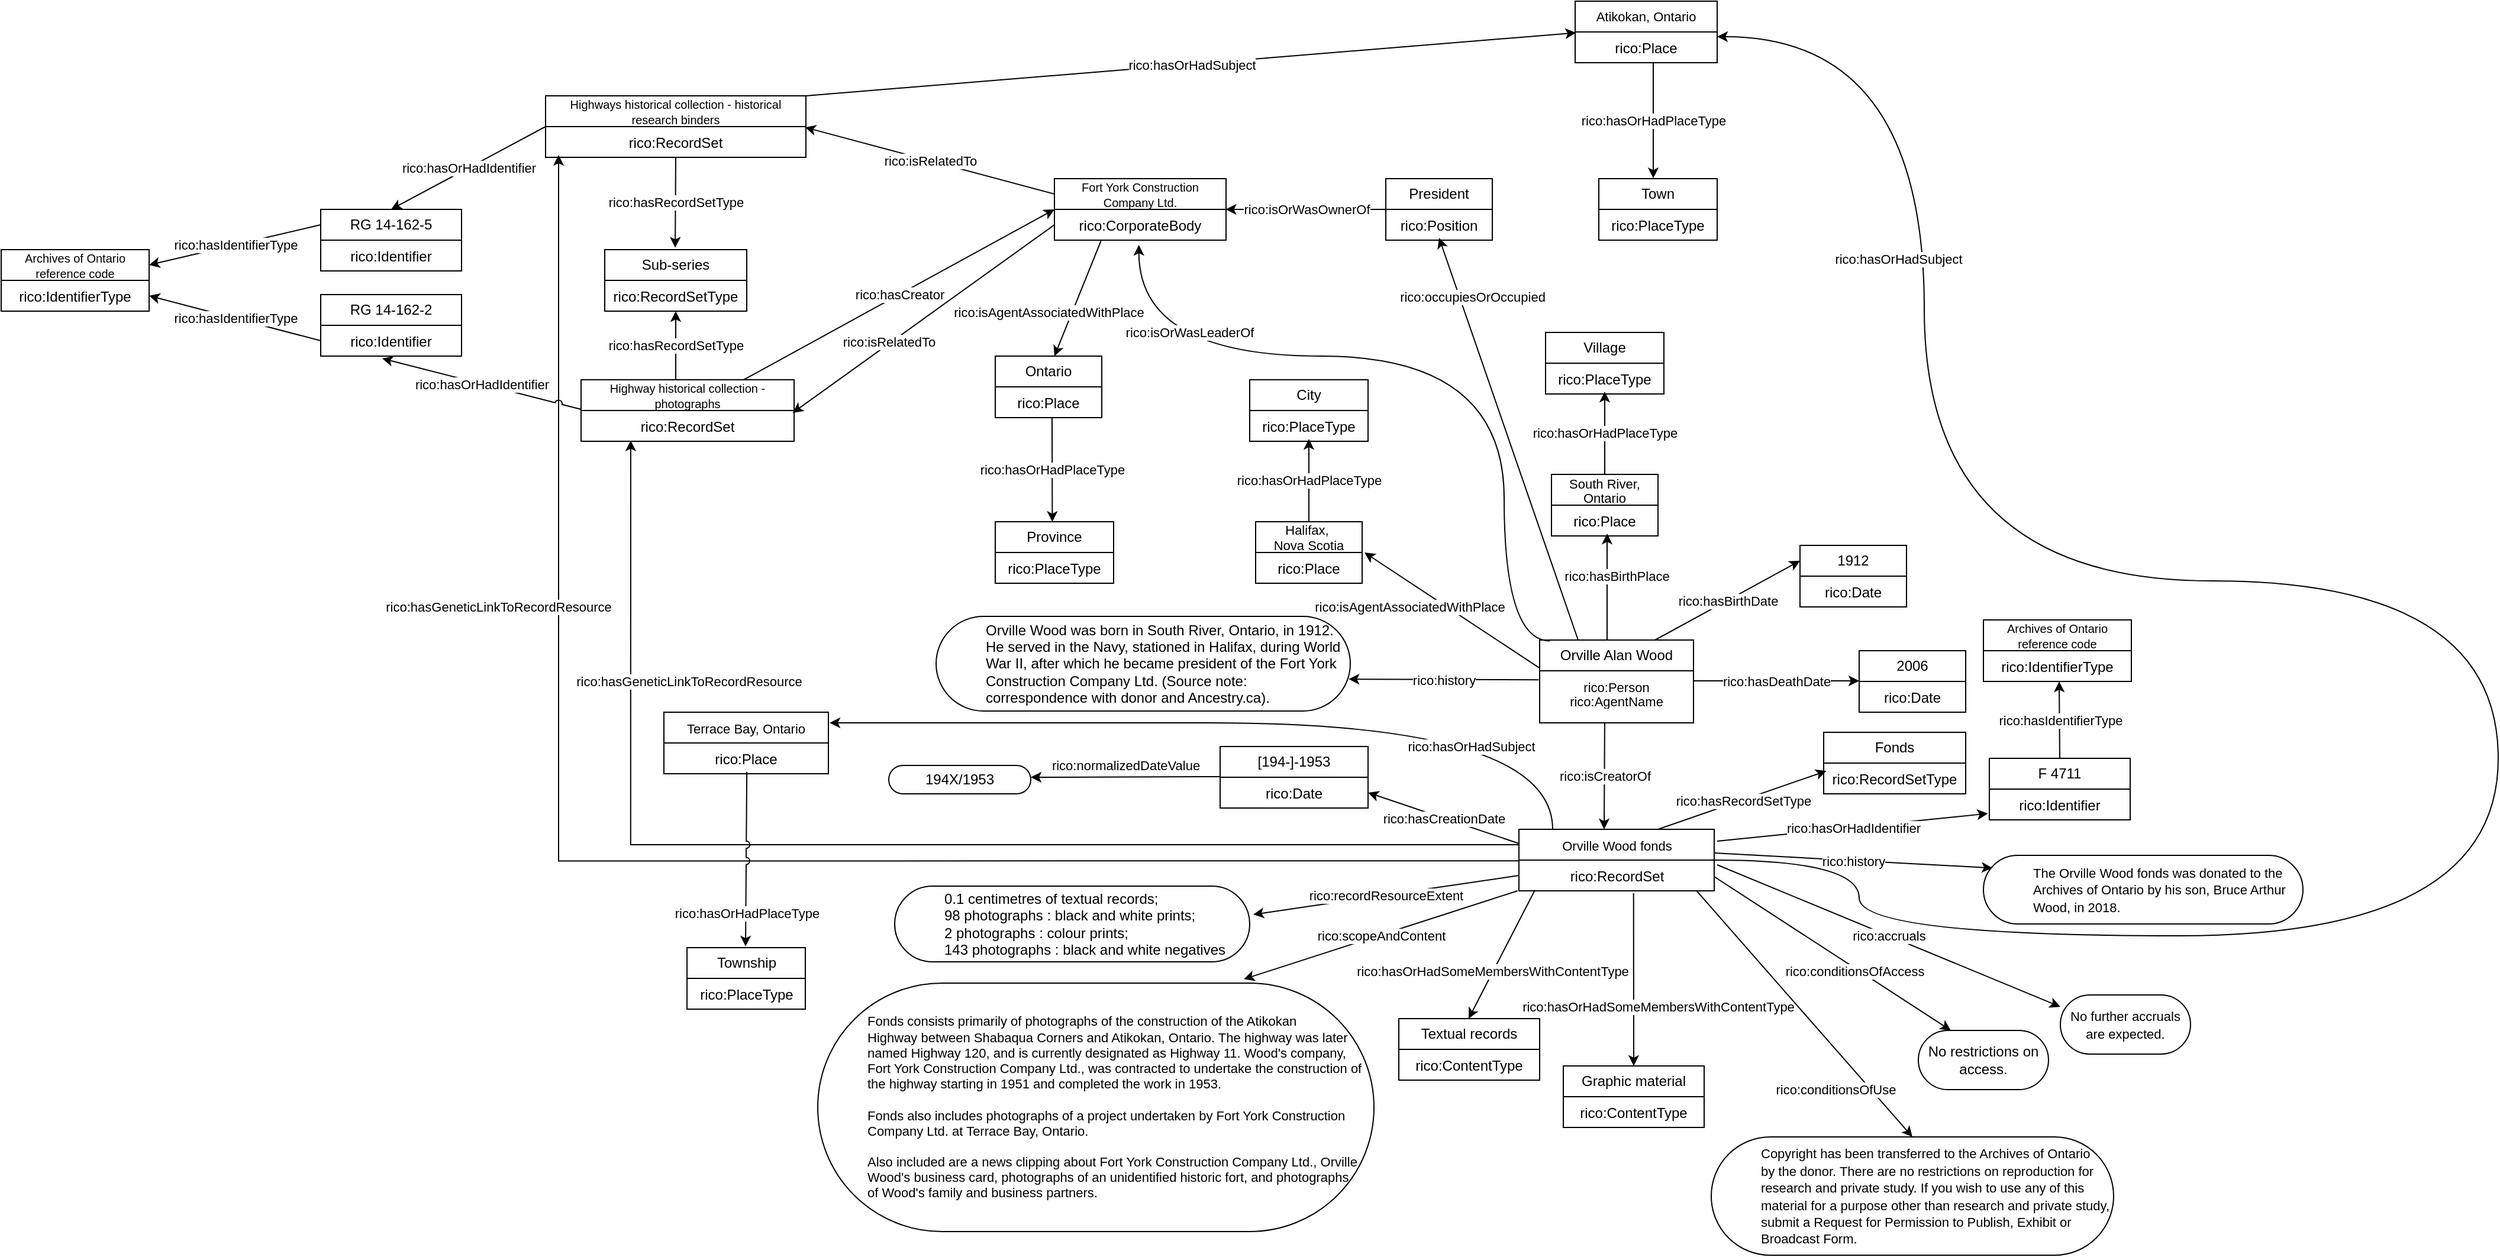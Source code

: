 <mxfile version="24.3.0" type="device">
  <diagram name="Page-1" id="ekLhOst7XUkdZU_Myle8">
    <mxGraphModel dx="3774" dy="2224" grid="1" gridSize="10" guides="1" tooltips="1" connect="1" arrows="1" fold="1" page="1" pageScale="1" pageWidth="850" pageHeight="1100" background="#FFFFFF" math="0" shadow="0">
      <root>
        <mxCell id="0" />
        <mxCell id="1" parent="0" />
        <mxCell id="3LwroSje2Ng83wTQE8dh-1" value="Orville Alan Wood" style="swimlane;fontStyle=0;childLayout=stackLayout;horizontal=1;startSize=26;fillColor=none;horizontalStack=0;resizeParent=1;resizeParentMax=0;resizeLast=0;collapsible=1;marginBottom=0;whiteSpace=wrap;html=1;" parent="1" vertex="1">
          <mxGeometry x="190" y="310" width="130" height="70" as="geometry" />
        </mxCell>
        <mxCell id="3LwroSje2Ng83wTQE8dh-2" value="&lt;font style=&quot;font-size: 11px;&quot;&gt;rico:Person&lt;/font&gt;&lt;div style=&quot;font-size: 11px; line-height: 100%;&quot;&gt;&lt;font style=&quot;font-size: 11px;&quot;&gt;rico:AgentName&lt;/font&gt;&lt;/div&gt;" style="text;strokeColor=none;fillColor=none;align=center;verticalAlign=top;spacingLeft=4;spacingRight=4;overflow=hidden;rotatable=0;points=[[0,0.5],[1,0.5]];portConstraint=eastwest;whiteSpace=wrap;html=1;" parent="3LwroSje2Ng83wTQE8dh-1" vertex="1">
          <mxGeometry y="26" width="130" height="44" as="geometry" />
        </mxCell>
        <mxCell id="8qowTDT7rcuFTGcXUesK-1" value="1912" style="swimlane;fontStyle=0;childLayout=stackLayout;horizontal=1;startSize=26;fillColor=none;horizontalStack=0;resizeParent=1;resizeParentMax=0;resizeLast=0;collapsible=1;marginBottom=0;whiteSpace=wrap;html=1;" parent="1" vertex="1">
          <mxGeometry x="410" y="230" width="90" height="52" as="geometry" />
        </mxCell>
        <mxCell id="8qowTDT7rcuFTGcXUesK-2" value="rico:Date" style="text;strokeColor=none;fillColor=none;align=center;verticalAlign=top;spacingLeft=4;spacingRight=4;overflow=hidden;rotatable=0;points=[[0,0.5],[1,0.5]];portConstraint=eastwest;whiteSpace=wrap;html=1;" parent="8qowTDT7rcuFTGcXUesK-1" vertex="1">
          <mxGeometry y="26" width="90" height="26" as="geometry" />
        </mxCell>
        <mxCell id="8qowTDT7rcuFTGcXUesK-3" value="" style="endArrow=classic;html=1;rounded=0;exitX=0.75;exitY=0;exitDx=0;exitDy=0;entryX=0;entryY=0.25;entryDx=0;entryDy=0;" parent="1" source="3LwroSje2Ng83wTQE8dh-1" target="8qowTDT7rcuFTGcXUesK-1" edge="1">
          <mxGeometry relative="1" as="geometry">
            <mxPoint x="270" y="280.0" as="sourcePoint" />
            <mxPoint x="400" y="280" as="targetPoint" />
          </mxGeometry>
        </mxCell>
        <mxCell id="8qowTDT7rcuFTGcXUesK-4" value="rico:hasBirthDate" style="edgeLabel;resizable=0;html=1;;align=center;verticalAlign=middle;" parent="8qowTDT7rcuFTGcXUesK-3" connectable="0" vertex="1">
          <mxGeometry relative="1" as="geometry" />
        </mxCell>
        <mxCell id="8qowTDT7rcuFTGcXUesK-8" value="2006" style="swimlane;fontStyle=0;childLayout=stackLayout;horizontal=1;startSize=26;fillColor=none;horizontalStack=0;resizeParent=1;resizeParentMax=0;resizeLast=0;collapsible=1;marginBottom=0;whiteSpace=wrap;html=1;" parent="1" vertex="1">
          <mxGeometry x="460" y="319" width="90" height="52" as="geometry" />
        </mxCell>
        <mxCell id="8qowTDT7rcuFTGcXUesK-9" value="rico:Date" style="text;strokeColor=none;fillColor=none;align=center;verticalAlign=top;spacingLeft=4;spacingRight=4;overflow=hidden;rotatable=0;points=[[0,0.5],[1,0.5]];portConstraint=eastwest;whiteSpace=wrap;html=1;" parent="8qowTDT7rcuFTGcXUesK-8" vertex="1">
          <mxGeometry y="26" width="90" height="26" as="geometry" />
        </mxCell>
        <mxCell id="8qowTDT7rcuFTGcXUesK-10" value="" style="endArrow=classic;html=1;rounded=0;" parent="1" edge="1">
          <mxGeometry relative="1" as="geometry">
            <mxPoint x="320" y="344.5" as="sourcePoint" />
            <mxPoint x="460" y="344.5" as="targetPoint" />
          </mxGeometry>
        </mxCell>
        <mxCell id="8qowTDT7rcuFTGcXUesK-11" value="rico:hasDeathDate" style="edgeLabel;resizable=0;html=1;;align=center;verticalAlign=middle;" parent="8qowTDT7rcuFTGcXUesK-10" connectable="0" vertex="1">
          <mxGeometry relative="1" as="geometry" />
        </mxCell>
        <mxCell id="8qowTDT7rcuFTGcXUesK-15" value="" style="endArrow=classic;html=1;rounded=0;" parent="1" edge="1">
          <mxGeometry relative="1" as="geometry">
            <mxPoint x="247" y="310" as="sourcePoint" />
            <mxPoint x="247" y="220" as="targetPoint" />
          </mxGeometry>
        </mxCell>
        <mxCell id="8qowTDT7rcuFTGcXUesK-16" value="rico:hasBirthPlace" style="edgeLabel;resizable=0;html=1;;align=center;verticalAlign=middle;" parent="8qowTDT7rcuFTGcXUesK-15" connectable="0" vertex="1">
          <mxGeometry relative="1" as="geometry">
            <mxPoint x="8" y="-9" as="offset" />
          </mxGeometry>
        </mxCell>
        <mxCell id="8qowTDT7rcuFTGcXUesK-17" value="&lt;p style=&quot;line-height: 100%;&quot;&gt;&lt;font style=&quot;font-size: 11px;&quot;&gt;South River, Ontario&lt;/font&gt;&lt;/p&gt;" style="swimlane;fontStyle=0;childLayout=stackLayout;horizontal=1;startSize=26;fillColor=none;horizontalStack=0;resizeParent=1;resizeParentMax=0;resizeLast=0;collapsible=1;marginBottom=0;whiteSpace=wrap;html=1;" parent="1" vertex="1">
          <mxGeometry x="200" y="170" width="90" height="52" as="geometry" />
        </mxCell>
        <mxCell id="8qowTDT7rcuFTGcXUesK-18" value="rico:Place" style="text;strokeColor=none;fillColor=none;align=center;verticalAlign=top;spacingLeft=4;spacingRight=4;overflow=hidden;rotatable=0;points=[[0,0.5],[1,0.5]];portConstraint=eastwest;whiteSpace=wrap;html=1;" parent="8qowTDT7rcuFTGcXUesK-17" vertex="1">
          <mxGeometry y="26" width="90" height="26" as="geometry" />
        </mxCell>
        <mxCell id="8qowTDT7rcuFTGcXUesK-19" value="" style="endArrow=classic;html=1;rounded=0;exitX=0.5;exitY=0;exitDx=0;exitDy=0;" parent="1" source="8qowTDT7rcuFTGcXUesK-17" edge="1">
          <mxGeometry relative="1" as="geometry">
            <mxPoint x="140" y="130" as="sourcePoint" />
            <mxPoint x="245" y="100" as="targetPoint" />
          </mxGeometry>
        </mxCell>
        <mxCell id="8qowTDT7rcuFTGcXUesK-20" value="rico:hasOrHadPlaceType" style="edgeLabel;resizable=0;html=1;;align=center;verticalAlign=middle;" parent="8qowTDT7rcuFTGcXUesK-19" connectable="0" vertex="1">
          <mxGeometry relative="1" as="geometry" />
        </mxCell>
        <mxCell id="8qowTDT7rcuFTGcXUesK-21" value="Village" style="swimlane;fontStyle=0;childLayout=stackLayout;horizontal=1;startSize=26;fillColor=none;horizontalStack=0;resizeParent=1;resizeParentMax=0;resizeLast=0;collapsible=1;marginBottom=0;whiteSpace=wrap;html=1;" parent="1" vertex="1">
          <mxGeometry x="195" y="50" width="100" height="52" as="geometry">
            <mxRectangle x="981" y="570" width="50" height="40" as="alternateBounds" />
          </mxGeometry>
        </mxCell>
        <mxCell id="8qowTDT7rcuFTGcXUesK-22" value="rico:PlaceType&lt;div&gt;&lt;br&gt;&lt;/div&gt;" style="text;strokeColor=none;fillColor=none;align=center;verticalAlign=top;spacingLeft=4;spacingRight=4;overflow=hidden;rotatable=0;points=[[0,0.5],[1,0.5]];portConstraint=eastwest;whiteSpace=wrap;html=1;" parent="8qowTDT7rcuFTGcXUesK-21" vertex="1">
          <mxGeometry y="26" width="100" height="26" as="geometry" />
        </mxCell>
        <mxCell id="8qowTDT7rcuFTGcXUesK-23" value="" style="endArrow=classic;html=1;rounded=0;exitX=0.469;exitY=1.045;exitDx=0;exitDy=0;exitPerimeter=0;" parent="1" edge="1">
          <mxGeometry relative="1" as="geometry">
            <mxPoint x="244.97" y="380" as="sourcePoint" />
            <mxPoint x="244.5" y="470" as="targetPoint" />
          </mxGeometry>
        </mxCell>
        <mxCell id="8qowTDT7rcuFTGcXUesK-24" value="rico:isCreatorOf" style="edgeLabel;resizable=0;html=1;;align=center;verticalAlign=middle;" parent="8qowTDT7rcuFTGcXUesK-23" connectable="0" vertex="1">
          <mxGeometry relative="1" as="geometry" />
        </mxCell>
        <mxCell id="8qowTDT7rcuFTGcXUesK-25" value="&lt;p style=&quot;line-height: 100%;&quot;&gt;&lt;font style=&quot;font-size: 11px;&quot;&gt;Orville Wood fonds&lt;/font&gt;&lt;/p&gt;" style="swimlane;fontStyle=0;childLayout=stackLayout;horizontal=1;startSize=26;fillColor=none;horizontalStack=0;resizeParent=1;resizeParentMax=0;resizeLast=0;collapsible=1;marginBottom=0;whiteSpace=wrap;html=1;" parent="1" vertex="1">
          <mxGeometry x="172.5" y="470" width="165" height="52" as="geometry" />
        </mxCell>
        <mxCell id="8qowTDT7rcuFTGcXUesK-26" value="rico:RecordSet" style="text;strokeColor=none;fillColor=none;align=center;verticalAlign=top;spacingLeft=4;spacingRight=4;overflow=hidden;rotatable=0;points=[[0,0.5],[1,0.5]];portConstraint=eastwest;whiteSpace=wrap;html=1;" parent="8qowTDT7rcuFTGcXUesK-25" vertex="1">
          <mxGeometry y="26" width="165" height="26" as="geometry" />
        </mxCell>
        <mxCell id="8qowTDT7rcuFTGcXUesK-27" value="" style="endArrow=classic;html=1;rounded=0;exitX=-0.006;exitY=0.174;exitDx=0;exitDy=0;exitPerimeter=0;entryX=0.996;entryY=0.663;entryDx=0;entryDy=0;entryPerimeter=0;" parent="1" source="3LwroSje2Ng83wTQE8dh-2" target="8qowTDT7rcuFTGcXUesK-29" edge="1">
          <mxGeometry relative="1" as="geometry">
            <mxPoint x="120" y="310" as="sourcePoint" />
            <mxPoint x="30" y="343" as="targetPoint" />
          </mxGeometry>
        </mxCell>
        <mxCell id="8qowTDT7rcuFTGcXUesK-28" value="rico:history" style="edgeLabel;resizable=0;html=1;;align=center;verticalAlign=middle;" parent="8qowTDT7rcuFTGcXUesK-27" connectable="0" vertex="1">
          <mxGeometry relative="1" as="geometry" />
        </mxCell>
        <mxCell id="8qowTDT7rcuFTGcXUesK-29" value="&lt;blockquote style=&quot;margin: 0px 0px 0px 40px; border: none; padding: 0px;&quot;&gt;Orville Wood was born in South River, Ontario, in 1912. He served in the Navy, stationed in Halifax, during World War II, after which he became president of the Fort York Construction Company Ltd. (Source note: correspondence with donor and Ancestry.ca).&lt;br&gt;&lt;/blockquote&gt;" style="html=1;whiteSpace=wrap;rounded=1;arcSize=50;align=left;" parent="1" vertex="1">
          <mxGeometry x="-320" y="290" width="350" height="80" as="geometry" />
        </mxCell>
        <mxCell id="8iNWTTVriAF58_KymOXL-6" value="&lt;font style=&quot;font-size: 11px;&quot;&gt;Halifax,&amp;nbsp;&lt;/font&gt;&lt;div style=&quot;font-size: 11px;&quot;&gt;&lt;font style=&quot;font-size: 11px;&quot;&gt;Nova Scotia&lt;/font&gt;&lt;/div&gt;" style="swimlane;fontStyle=0;childLayout=stackLayout;horizontal=1;startSize=26;fillColor=none;horizontalStack=0;resizeParent=1;resizeParentMax=0;resizeLast=0;collapsible=1;marginBottom=0;whiteSpace=wrap;html=1;" parent="1" vertex="1">
          <mxGeometry x="-50" y="210" width="90" height="52" as="geometry" />
        </mxCell>
        <mxCell id="8iNWTTVriAF58_KymOXL-7" value="rico:Place" style="text;strokeColor=none;fillColor=none;align=center;verticalAlign=top;spacingLeft=4;spacingRight=4;overflow=hidden;rotatable=0;points=[[0,0.5],[1,0.5]];portConstraint=eastwest;whiteSpace=wrap;html=1;" parent="8iNWTTVriAF58_KymOXL-6" vertex="1">
          <mxGeometry y="26" width="90" height="26" as="geometry" />
        </mxCell>
        <mxCell id="8iNWTTVriAF58_KymOXL-8" value="City" style="swimlane;fontStyle=0;childLayout=stackLayout;horizontal=1;startSize=26;fillColor=none;horizontalStack=0;resizeParent=1;resizeParentMax=0;resizeLast=0;collapsible=1;marginBottom=0;whiteSpace=wrap;html=1;" parent="1" vertex="1">
          <mxGeometry x="-55" y="90" width="100" height="52" as="geometry">
            <mxRectangle x="981" y="570" width="50" height="40" as="alternateBounds" />
          </mxGeometry>
        </mxCell>
        <mxCell id="8iNWTTVriAF58_KymOXL-9" value="rico:PlaceType&lt;div&gt;&lt;br&gt;&lt;/div&gt;" style="text;strokeColor=none;fillColor=none;align=center;verticalAlign=top;spacingLeft=4;spacingRight=4;overflow=hidden;rotatable=0;points=[[0,0.5],[1,0.5]];portConstraint=eastwest;whiteSpace=wrap;html=1;" parent="8iNWTTVriAF58_KymOXL-8" vertex="1">
          <mxGeometry y="26" width="100" height="26" as="geometry" />
        </mxCell>
        <mxCell id="8iNWTTVriAF58_KymOXL-10" value="" style="endArrow=classic;html=1;rounded=0;exitX=0.5;exitY=0;exitDx=0;exitDy=0;" parent="1" source="8iNWTTVriAF58_KymOXL-6" edge="1">
          <mxGeometry relative="1" as="geometry">
            <mxPoint x="24.5" y="172" as="sourcePoint" />
            <mxPoint x="-5" y="140" as="targetPoint" />
          </mxGeometry>
        </mxCell>
        <mxCell id="8iNWTTVriAF58_KymOXL-11" value="rico:hasOrHadPlaceType" style="edgeLabel;resizable=0;html=1;;align=center;verticalAlign=middle;" parent="8iNWTTVriAF58_KymOXL-10" connectable="0" vertex="1">
          <mxGeometry relative="1" as="geometry" />
        </mxCell>
        <mxCell id="8iNWTTVriAF58_KymOXL-12" value="" style="endArrow=classic;html=1;rounded=0;exitX=0.25;exitY=0;exitDx=0;exitDy=0;" parent="1" source="3LwroSje2Ng83wTQE8dh-1" edge="1">
          <mxGeometry relative="1" as="geometry">
            <mxPoint x="130" y="102" as="sourcePoint" />
            <mxPoint x="105" y="-30" as="targetPoint" />
          </mxGeometry>
        </mxCell>
        <mxCell id="8iNWTTVriAF58_KymOXL-13" value="rico:occupiesOrOccupied" style="edgeLabel;resizable=0;html=1;;align=center;verticalAlign=middle;" parent="8iNWTTVriAF58_KymOXL-12" connectable="0" vertex="1">
          <mxGeometry relative="1" as="geometry">
            <mxPoint x="-31" y="-120" as="offset" />
          </mxGeometry>
        </mxCell>
        <mxCell id="8iNWTTVriAF58_KymOXL-14" value="President" style="swimlane;fontStyle=0;childLayout=stackLayout;horizontal=1;startSize=26;fillColor=none;horizontalStack=0;resizeParent=1;resizeParentMax=0;resizeLast=0;collapsible=1;marginBottom=0;whiteSpace=wrap;html=1;" parent="1" vertex="1">
          <mxGeometry x="60" y="-80" width="90" height="52" as="geometry" />
        </mxCell>
        <mxCell id="8iNWTTVriAF58_KymOXL-15" value="rico:Position" style="text;strokeColor=none;fillColor=none;align=center;verticalAlign=top;spacingLeft=4;spacingRight=4;overflow=hidden;rotatable=0;points=[[0,0.5],[1,0.5]];portConstraint=eastwest;whiteSpace=wrap;html=1;" parent="8iNWTTVriAF58_KymOXL-14" vertex="1">
          <mxGeometry y="26" width="90" height="26" as="geometry" />
        </mxCell>
        <mxCell id="8iNWTTVriAF58_KymOXL-16" value="&lt;p style=&quot;line-height: 100%;&quot;&gt;&lt;font style=&quot;font-size: 10px;&quot;&gt;Fort York Construction Company Ltd.&lt;/font&gt;&lt;/p&gt;" style="swimlane;fontStyle=0;childLayout=stackLayout;horizontal=1;startSize=26;fillColor=none;horizontalStack=0;resizeParent=1;resizeParentMax=0;resizeLast=0;collapsible=1;marginBottom=0;whiteSpace=wrap;html=1;" parent="1" vertex="1">
          <mxGeometry x="-220" y="-80" width="145" height="52" as="geometry" />
        </mxCell>
        <mxCell id="8iNWTTVriAF58_KymOXL-17" value="rico:CorporateBody" style="text;strokeColor=none;fillColor=none;align=center;verticalAlign=top;spacingLeft=4;spacingRight=4;overflow=hidden;rotatable=0;points=[[0,0.5],[1,0.5]];portConstraint=eastwest;whiteSpace=wrap;html=1;" parent="8iNWTTVriAF58_KymOXL-16" vertex="1">
          <mxGeometry y="26" width="145" height="26" as="geometry" />
        </mxCell>
        <mxCell id="8iNWTTVriAF58_KymOXL-18" value="" style="endArrow=classic;html=1;rounded=0;exitX=0;exitY=0.5;exitDx=0;exitDy=0;entryX=0.998;entryY=0;entryDx=0;entryDy=0;entryPerimeter=0;" parent="1" source="8iNWTTVriAF58_KymOXL-14" target="8iNWTTVriAF58_KymOXL-17" edge="1">
          <mxGeometry relative="1" as="geometry">
            <mxPoint x="50" y="-55" as="sourcePoint" />
            <mxPoint x="-70" y="-54" as="targetPoint" />
          </mxGeometry>
        </mxCell>
        <mxCell id="8iNWTTVriAF58_KymOXL-19" value="rico:isOrWasOwnerOf" style="edgeLabel;resizable=0;html=1;;align=center;verticalAlign=middle;" parent="8iNWTTVriAF58_KymOXL-18" connectable="0" vertex="1">
          <mxGeometry relative="1" as="geometry">
            <mxPoint as="offset" />
          </mxGeometry>
        </mxCell>
        <mxCell id="8iNWTTVriAF58_KymOXL-20" value="" style="endArrow=classic;html=1;rounded=0;exitX=0.067;exitY=0.01;exitDx=0;exitDy=0;exitPerimeter=0;edgeStyle=orthogonalEdgeStyle;curved=1;entryX=0.492;entryY=1.154;entryDx=0;entryDy=0;entryPerimeter=0;" parent="1" source="3LwroSje2Ng83wTQE8dh-1" target="8iNWTTVriAF58_KymOXL-17" edge="1">
          <mxGeometry relative="1" as="geometry">
            <mxPoint x="-100" y="40" as="sourcePoint" />
            <mxPoint x="-30" y="-30" as="targetPoint" />
            <Array as="points">
              <mxPoint x="160" y="311" />
              <mxPoint x="160" y="70" />
              <mxPoint x="-149" y="70" />
            </Array>
          </mxGeometry>
        </mxCell>
        <mxCell id="8iNWTTVriAF58_KymOXL-21" value="rico:isOrWasLeaderOf" style="edgeLabel;resizable=0;html=1;;align=center;verticalAlign=middle;" parent="8iNWTTVriAF58_KymOXL-20" connectable="0" vertex="1">
          <mxGeometry relative="1" as="geometry">
            <mxPoint x="-205" y="-20" as="offset" />
          </mxGeometry>
        </mxCell>
        <mxCell id="8iNWTTVriAF58_KymOXL-22" value="" style="endArrow=classic;html=1;rounded=0;entryX=0.019;entryY=0.256;entryDx=0;entryDy=0;entryPerimeter=0;" parent="1" target="8iNWTTVriAF58_KymOXL-25" edge="1">
          <mxGeometry relative="1" as="geometry">
            <mxPoint x="290" y="470" as="sourcePoint" />
            <mxPoint x="390" y="430" as="targetPoint" />
          </mxGeometry>
        </mxCell>
        <mxCell id="8iNWTTVriAF58_KymOXL-23" value="rico:hasRecordSetType" style="edgeLabel;resizable=0;html=1;;align=center;verticalAlign=middle;" parent="8iNWTTVriAF58_KymOXL-22" connectable="0" vertex="1">
          <mxGeometry relative="1" as="geometry" />
        </mxCell>
        <mxCell id="8iNWTTVriAF58_KymOXL-24" value="Fonds" style="swimlane;fontStyle=0;childLayout=stackLayout;horizontal=1;startSize=26;fillColor=none;horizontalStack=0;resizeParent=1;resizeParentMax=0;resizeLast=0;collapsible=1;marginBottom=0;whiteSpace=wrap;html=1;" parent="1" vertex="1">
          <mxGeometry x="430" y="388" width="120" height="52" as="geometry">
            <mxRectangle x="981" y="570" width="50" height="40" as="alternateBounds" />
          </mxGeometry>
        </mxCell>
        <mxCell id="8iNWTTVriAF58_KymOXL-25" value="rico:RecordSetType&lt;div&gt;&lt;br&gt;&lt;/div&gt;" style="text;strokeColor=none;fillColor=none;align=center;verticalAlign=top;spacingLeft=4;spacingRight=4;overflow=hidden;rotatable=0;points=[[0,0.5],[1,0.5]];portConstraint=eastwest;whiteSpace=wrap;html=1;" parent="8iNWTTVriAF58_KymOXL-24" vertex="1">
          <mxGeometry y="26" width="120" height="26" as="geometry" />
        </mxCell>
        <mxCell id="8iNWTTVriAF58_KymOXL-26" value="" style="endArrow=classic;html=1;rounded=0;entryX=1;entryY=0.5;entryDx=0;entryDy=0;" parent="1" target="8iNWTTVriAF58_KymOXL-29" edge="1">
          <mxGeometry relative="1" as="geometry">
            <mxPoint x="172.5" y="482" as="sourcePoint" />
            <mxPoint x="50" y="440" as="targetPoint" />
          </mxGeometry>
        </mxCell>
        <mxCell id="8iNWTTVriAF58_KymOXL-27" value="rico:hasCreationDate" style="edgeLabel;resizable=0;html=1;;align=center;verticalAlign=middle;" parent="8iNWTTVriAF58_KymOXL-26" connectable="0" vertex="1">
          <mxGeometry relative="1" as="geometry" />
        </mxCell>
        <mxCell id="8iNWTTVriAF58_KymOXL-28" value="&lt;p style=&quot;line-height: 110%;&quot;&gt;&lt;font style=&quot;font-size: 12px;&quot;&gt;[194-]-1953&lt;/font&gt;&lt;/p&gt;" style="swimlane;fontStyle=0;childLayout=stackLayout;horizontal=1;startSize=26;fillColor=none;horizontalStack=0;resizeParent=1;resizeParentMax=0;resizeLast=0;collapsible=1;marginBottom=0;whiteSpace=wrap;html=1;" parent="1" vertex="1">
          <mxGeometry x="-80" y="400" width="125" height="52" as="geometry" />
        </mxCell>
        <mxCell id="8iNWTTVriAF58_KymOXL-138" value="" style="endArrow=classic;html=1;rounded=0;edgeStyle=orthogonalEdgeStyle;curved=1;" parent="8iNWTTVriAF58_KymOXL-28" edge="1">
          <mxGeometry relative="1" as="geometry">
            <mxPoint x="281" y="70" as="sourcePoint" />
            <mxPoint x="-330" y="-20" as="targetPoint" />
            <Array as="points">
              <mxPoint x="281" y="-20" />
              <mxPoint x="-300" y="-20" />
            </Array>
          </mxGeometry>
        </mxCell>
        <mxCell id="8iNWTTVriAF58_KymOXL-139" value="rico:hasOrHadSubject" style="edgeLabel;resizable=0;html=1;;align=center;verticalAlign=middle;" parent="8iNWTTVriAF58_KymOXL-138" connectable="0" vertex="1">
          <mxGeometry relative="1" as="geometry">
            <mxPoint x="191" y="20" as="offset" />
          </mxGeometry>
        </mxCell>
        <mxCell id="8iNWTTVriAF58_KymOXL-29" value="rico:Date" style="text;strokeColor=none;fillColor=none;align=center;verticalAlign=top;spacingLeft=4;spacingRight=4;overflow=hidden;rotatable=0;points=[[0,0.5],[1,0.5]];portConstraint=eastwest;whiteSpace=wrap;html=1;" parent="8iNWTTVriAF58_KymOXL-28" vertex="1">
          <mxGeometry y="26" width="125" height="26" as="geometry" />
        </mxCell>
        <mxCell id="8iNWTTVriAF58_KymOXL-30" value="" style="endArrow=classic;html=1;rounded=0;exitX=0.5;exitY=0;exitDx=0;exitDy=0;" parent="1" edge="1">
          <mxGeometry relative="1" as="geometry">
            <mxPoint x="-80" y="425.5" as="sourcePoint" />
            <mxPoint x="-240" y="426" as="targetPoint" />
          </mxGeometry>
        </mxCell>
        <mxCell id="8iNWTTVriAF58_KymOXL-31" value="rico:normalizedDateValue" style="edgeLabel;resizable=0;html=1;;align=center;verticalAlign=middle;" parent="8iNWTTVriAF58_KymOXL-30" connectable="0" vertex="1">
          <mxGeometry relative="1" as="geometry">
            <mxPoint y="-10" as="offset" />
          </mxGeometry>
        </mxCell>
        <mxCell id="8iNWTTVriAF58_KymOXL-32" value="194X/1953" style="html=1;whiteSpace=wrap;rounded=1;arcSize=50;" parent="1" vertex="1">
          <mxGeometry x="-360" y="416" width="120" height="24" as="geometry" />
        </mxCell>
        <mxCell id="8iNWTTVriAF58_KymOXL-33" value="" style="endArrow=classic;html=1;rounded=0;exitX=0;exitY=0.5;exitDx=0;exitDy=0;entryX=1.01;entryY=0.375;entryDx=0;entryDy=0;entryPerimeter=0;" parent="1" source="8qowTDT7rcuFTGcXUesK-26" target="8iNWTTVriAF58_KymOXL-35" edge="1">
          <mxGeometry relative="1" as="geometry">
            <mxPoint x="-190" y="540" as="sourcePoint" />
            <mxPoint x="-50" y="510" as="targetPoint" />
          </mxGeometry>
        </mxCell>
        <mxCell id="8iNWTTVriAF58_KymOXL-34" value="rico:recordResourceExtent" style="edgeLabel;resizable=0;html=1;;align=center;verticalAlign=middle;" parent="8iNWTTVriAF58_KymOXL-33" connectable="0" vertex="1">
          <mxGeometry relative="1" as="geometry" />
        </mxCell>
        <mxCell id="8iNWTTVriAF58_KymOXL-35" value="&lt;blockquote style=&quot;margin: 0 0 0 40px; border: none; padding: 0px;&quot;&gt;&lt;div style=&quot;&quot;&gt;0.1 centimetres of textual records;&amp;nbsp;&lt;/div&gt;&lt;div style=&quot;&quot;&gt;98 photographs : black and white prints;&amp;nbsp;&lt;/div&gt;&lt;div style=&quot;&quot;&gt;2 photographs : colour prints;&amp;nbsp;&lt;/div&gt;&lt;div style=&quot;&quot;&gt;143 photographs : black and white negatives&lt;/div&gt;&lt;/blockquote&gt;" style="html=1;whiteSpace=wrap;rounded=1;arcSize=50;align=left;" parent="1" vertex="1">
          <mxGeometry x="-355" y="518" width="300" height="64" as="geometry" />
        </mxCell>
        <mxCell id="8iNWTTVriAF58_KymOXL-39" value="" style="endArrow=classic;html=1;rounded=0;exitX=-0.007;exitY=1;exitDx=0;exitDy=0;exitPerimeter=0;entryX=0.766;entryY=-0.016;entryDx=0;entryDy=0;entryPerimeter=0;" parent="1" source="8qowTDT7rcuFTGcXUesK-26" target="8iNWTTVriAF58_KymOXL-41" edge="1">
          <mxGeometry relative="1" as="geometry">
            <mxPoint y="620" as="sourcePoint" />
            <mxPoint x="-50" y="590" as="targetPoint" />
          </mxGeometry>
        </mxCell>
        <mxCell id="8iNWTTVriAF58_KymOXL-40" value="rico:scopeAndContent" style="edgeLabel;resizable=0;html=1;;align=center;verticalAlign=middle;" parent="8iNWTTVriAF58_KymOXL-39" connectable="0" vertex="1">
          <mxGeometry relative="1" as="geometry" />
        </mxCell>
        <mxCell id="8iNWTTVriAF58_KymOXL-41" value="&lt;blockquote style=&quot;margin: 0 0 0 40px; border: none; padding: 0px;&quot;&gt;&lt;div style=&quot;font-size: 11px;&quot;&gt;&lt;font style=&quot;font-size: 11px;&quot;&gt;Fonds consists primarily of photographs of the construction of the Atikokan&amp;nbsp;&lt;/font&gt;&lt;/div&gt;&lt;div style=&quot;font-size: 11px;&quot;&gt;&lt;font style=&quot;font-size: 11px;&quot;&gt;Highway between Shabaqua Corners and Atikokan, Ontario. The highway was later named Highway 120, and is currently designated as Highway 11. Wood&#39;s company,&amp;nbsp;&lt;/font&gt;&lt;/div&gt;&lt;div style=&quot;font-size: 11px;&quot;&gt;&lt;font style=&quot;font-size: 11px;&quot;&gt;Fort York Construction Company Ltd., was contracted to undertake the construction of the highway starting in 1951 and completed the work in 1953.&lt;/font&gt;&lt;/div&gt;&lt;div style=&quot;font-size: 11px;&quot;&gt;&lt;font style=&quot;font-size: 11px;&quot;&gt;&lt;br&gt;&lt;/font&gt;&lt;/div&gt;&lt;div style=&quot;font-size: 11px;&quot;&gt;&lt;font style=&quot;font-size: 11px;&quot;&gt;Fonds also includes photographs of a project undertaken by Fort York Construction Company Ltd. at Terrace Bay, Ontario.&lt;/font&gt;&lt;/div&gt;&lt;div style=&quot;font-size: 11px;&quot;&gt;&lt;font style=&quot;font-size: 11px;&quot;&gt;&lt;br&gt;&lt;/font&gt;&lt;/div&gt;&lt;div style=&quot;font-size: 11px;&quot;&gt;&lt;font style=&quot;font-size: 11px;&quot;&gt;Also included are a news clipping about Fort York Construction Company Ltd., Orville Wood&#39;s business card, photographs of an unidentified historic fort, and photographs&amp;nbsp;&lt;/font&gt;&lt;/div&gt;&lt;div style=&quot;font-size: 11px;&quot;&gt;&lt;font style=&quot;font-size: 11px;&quot;&gt;of Wood&#39;s family and business partners.&lt;/font&gt;&lt;/div&gt;&lt;/blockquote&gt;" style="html=1;whiteSpace=wrap;rounded=1;arcSize=50;align=left;" parent="1" vertex="1">
          <mxGeometry x="-420" y="600" width="470" height="210" as="geometry" />
        </mxCell>
        <mxCell id="8iNWTTVriAF58_KymOXL-46" value="" style="endArrow=classic;html=1;rounded=0;exitX=0.082;exitY=0.974;exitDx=0;exitDy=0;exitPerimeter=0;" parent="1" source="8qowTDT7rcuFTGcXUesK-26" edge="1">
          <mxGeometry relative="1" as="geometry">
            <mxPoint x="120" y="630" as="sourcePoint" />
            <mxPoint x="130" y="630" as="targetPoint" />
          </mxGeometry>
        </mxCell>
        <mxCell id="8iNWTTVriAF58_KymOXL-47" value="rico:hasOrHadSomeMembersWithContentType" style="edgeLabel;resizable=0;html=1;;align=center;verticalAlign=middle;" parent="8iNWTTVriAF58_KymOXL-46" connectable="0" vertex="1">
          <mxGeometry relative="1" as="geometry">
            <mxPoint x="-8" y="14" as="offset" />
          </mxGeometry>
        </mxCell>
        <mxCell id="8iNWTTVriAF58_KymOXL-48" value="Textual records" style="swimlane;fontStyle=0;childLayout=stackLayout;horizontal=1;startSize=26;fillColor=none;horizontalStack=0;resizeParent=1;resizeParentMax=0;resizeLast=0;collapsible=1;marginBottom=0;whiteSpace=wrap;html=1;" parent="1" vertex="1">
          <mxGeometry x="71" y="630" width="119" height="52" as="geometry">
            <mxRectangle x="981" y="570" width="50" height="40" as="alternateBounds" />
          </mxGeometry>
        </mxCell>
        <mxCell id="8iNWTTVriAF58_KymOXL-49" value="rico:ContentType&lt;div&gt;&lt;br&gt;&lt;/div&gt;" style="text;strokeColor=none;fillColor=none;align=center;verticalAlign=top;spacingLeft=4;spacingRight=4;overflow=hidden;rotatable=0;points=[[0,0.5],[1,0.5]];portConstraint=eastwest;whiteSpace=wrap;html=1;" parent="8iNWTTVriAF58_KymOXL-48" vertex="1">
          <mxGeometry y="26" width="119" height="26" as="geometry" />
        </mxCell>
        <mxCell id="8iNWTTVriAF58_KymOXL-50" value="Graphic material" style="swimlane;fontStyle=0;childLayout=stackLayout;horizontal=1;startSize=26;fillColor=none;horizontalStack=0;resizeParent=1;resizeParentMax=0;resizeLast=0;collapsible=1;marginBottom=0;whiteSpace=wrap;html=1;" parent="1" vertex="1">
          <mxGeometry x="210" y="670" width="119" height="52" as="geometry">
            <mxRectangle x="981" y="570" width="50" height="40" as="alternateBounds" />
          </mxGeometry>
        </mxCell>
        <mxCell id="8iNWTTVriAF58_KymOXL-51" value="rico:ContentType&lt;div&gt;&lt;br&gt;&lt;/div&gt;" style="text;strokeColor=none;fillColor=none;align=center;verticalAlign=top;spacingLeft=4;spacingRight=4;overflow=hidden;rotatable=0;points=[[0,0.5],[1,0.5]];portConstraint=eastwest;whiteSpace=wrap;html=1;" parent="8iNWTTVriAF58_KymOXL-50" vertex="1">
          <mxGeometry y="26" width="119" height="26" as="geometry" />
        </mxCell>
        <mxCell id="8iNWTTVriAF58_KymOXL-52" value="" style="endArrow=classic;html=1;rounded=0;exitX=0.587;exitY=1.077;exitDx=0;exitDy=0;exitPerimeter=0;entryX=0.5;entryY=0;entryDx=0;entryDy=0;" parent="1" source="8qowTDT7rcuFTGcXUesK-26" target="8iNWTTVriAF58_KymOXL-50" edge="1">
          <mxGeometry relative="1" as="geometry">
            <mxPoint x="327.5" y="550" as="sourcePoint" />
            <mxPoint x="269" y="650" as="targetPoint" />
          </mxGeometry>
        </mxCell>
        <mxCell id="8iNWTTVriAF58_KymOXL-53" value="rico:hasOrHadSomeMembersWithContentType" style="edgeLabel;resizable=0;html=1;;align=center;verticalAlign=middle;" parent="8iNWTTVriAF58_KymOXL-52" connectable="0" vertex="1">
          <mxGeometry relative="1" as="geometry">
            <mxPoint x="20" y="23" as="offset" />
          </mxGeometry>
        </mxCell>
        <mxCell id="8iNWTTVriAF58_KymOXL-54" value="" style="endArrow=classic;html=1;rounded=0;exitX=0.271;exitY=1.026;exitDx=0;exitDy=0;exitPerimeter=0;" parent="1" source="8iNWTTVriAF58_KymOXL-17" edge="1">
          <mxGeometry relative="1" as="geometry">
            <mxPoint x="-440" y="70" as="sourcePoint" />
            <mxPoint x="-220" y="70" as="targetPoint" />
          </mxGeometry>
        </mxCell>
        <mxCell id="8iNWTTVriAF58_KymOXL-55" value="rico:isAgentAssociatedWithPlace" style="edgeLabel;resizable=0;html=1;;align=center;verticalAlign=middle;" parent="8iNWTTVriAF58_KymOXL-54" connectable="0" vertex="1">
          <mxGeometry relative="1" as="geometry">
            <mxPoint x="-25" y="11" as="offset" />
          </mxGeometry>
        </mxCell>
        <mxCell id="8iNWTTVriAF58_KymOXL-56" value="Ontario" style="swimlane;fontStyle=0;childLayout=stackLayout;horizontal=1;startSize=26;fillColor=none;horizontalStack=0;resizeParent=1;resizeParentMax=0;resizeLast=0;collapsible=1;marginBottom=0;whiteSpace=wrap;html=1;" parent="1" vertex="1">
          <mxGeometry x="-270" y="70" width="90" height="52" as="geometry" />
        </mxCell>
        <mxCell id="8iNWTTVriAF58_KymOXL-57" value="rico:Place" style="text;strokeColor=none;fillColor=none;align=center;verticalAlign=top;spacingLeft=4;spacingRight=4;overflow=hidden;rotatable=0;points=[[0,0.5],[1,0.5]];portConstraint=eastwest;whiteSpace=wrap;html=1;" parent="8iNWTTVriAF58_KymOXL-56" vertex="1">
          <mxGeometry y="26" width="90" height="26" as="geometry" />
        </mxCell>
        <mxCell id="8iNWTTVriAF58_KymOXL-58" value="" style="endArrow=classic;html=1;rounded=0;exitX=0.533;exitY=1;exitDx=0;exitDy=0;exitPerimeter=0;entryX=0.482;entryY=0.003;entryDx=0;entryDy=0;entryPerimeter=0;" parent="1" source="8iNWTTVriAF58_KymOXL-57" target="8iNWTTVriAF58_KymOXL-60" edge="1">
          <mxGeometry relative="1" as="geometry">
            <mxPoint x="-380" y="102" as="sourcePoint" />
            <mxPoint x="-430" y="97" as="targetPoint" />
          </mxGeometry>
        </mxCell>
        <mxCell id="8iNWTTVriAF58_KymOXL-59" value="rico:hasOrHadPlaceType" style="edgeLabel;resizable=0;html=1;;align=center;verticalAlign=middle;" parent="8iNWTTVriAF58_KymOXL-58" connectable="0" vertex="1">
          <mxGeometry relative="1" as="geometry" />
        </mxCell>
        <mxCell id="8iNWTTVriAF58_KymOXL-60" value="Province" style="swimlane;fontStyle=0;childLayout=stackLayout;horizontal=1;startSize=26;fillColor=none;horizontalStack=0;resizeParent=1;resizeParentMax=0;resizeLast=0;collapsible=1;marginBottom=0;whiteSpace=wrap;html=1;" parent="1" vertex="1">
          <mxGeometry x="-270" y="210" width="100" height="52" as="geometry">
            <mxRectangle x="981" y="570" width="50" height="40" as="alternateBounds" />
          </mxGeometry>
        </mxCell>
        <mxCell id="8iNWTTVriAF58_KymOXL-61" value="rico:PlaceType&lt;div&gt;&lt;br&gt;&lt;/div&gt;" style="text;strokeColor=none;fillColor=none;align=center;verticalAlign=top;spacingLeft=4;spacingRight=4;overflow=hidden;rotatable=0;points=[[0,0.5],[1,0.5]];portConstraint=eastwest;whiteSpace=wrap;html=1;" parent="8iNWTTVriAF58_KymOXL-60" vertex="1">
          <mxGeometry y="26" width="100" height="26" as="geometry" />
        </mxCell>
        <mxCell id="8iNWTTVriAF58_KymOXL-62" value="" style="endArrow=classic;html=1;rounded=0;exitX=0.753;exitY=1.077;exitDx=0;exitDy=0;exitPerimeter=0;entryX=0.25;entryY=0;entryDx=0;entryDy=0;" parent="1" target="8iNWTTVriAF58_KymOXL-64" edge="1">
          <mxGeometry relative="1" as="geometry">
            <mxPoint x="337.505" y="510.002" as="sourcePoint" />
            <mxPoint x="520" y="620" as="targetPoint" />
          </mxGeometry>
        </mxCell>
        <mxCell id="8iNWTTVriAF58_KymOXL-63" value="rico:conditionsOfAccess" style="edgeLabel;resizable=0;html=1;;align=center;verticalAlign=middle;" parent="8iNWTTVriAF58_KymOXL-62" connectable="0" vertex="1">
          <mxGeometry relative="1" as="geometry">
            <mxPoint x="18" y="15" as="offset" />
          </mxGeometry>
        </mxCell>
        <mxCell id="8iNWTTVriAF58_KymOXL-64" value="No restrictions on access." style="html=1;whiteSpace=wrap;rounded=1;arcSize=50;" parent="1" vertex="1">
          <mxGeometry x="510" y="640" width="110" height="50" as="geometry" />
        </mxCell>
        <mxCell id="8iNWTTVriAF58_KymOXL-65" value="" style="endArrow=classic;html=1;rounded=0;exitX=0.91;exitY=1;exitDx=0;exitDy=0;exitPerimeter=0;entryX=0.5;entryY=0;entryDx=0;entryDy=0;" parent="1" source="8qowTDT7rcuFTGcXUesK-26" target="8iNWTTVriAF58_KymOXL-67" edge="1">
          <mxGeometry relative="1" as="geometry">
            <mxPoint x="350" y="550" as="sourcePoint" />
            <mxPoint x="550" y="660" as="targetPoint" />
          </mxGeometry>
        </mxCell>
        <mxCell id="8iNWTTVriAF58_KymOXL-66" value="rico:conditionsOfUse" style="edgeLabel;resizable=0;html=1;;align=center;verticalAlign=middle;" parent="8iNWTTVriAF58_KymOXL-65" connectable="0" vertex="1">
          <mxGeometry relative="1" as="geometry">
            <mxPoint x="26" y="64" as="offset" />
          </mxGeometry>
        </mxCell>
        <mxCell id="8iNWTTVriAF58_KymOXL-67" value="&lt;blockquote style=&quot;margin: 0 0 0 40px; border: none; padding: 0px;&quot;&gt;&lt;font style=&quot;font-size: 11px;&quot;&gt;Copyright has been transferred to the Archives of Ontario&amp;nbsp;&lt;/font&gt;&lt;/blockquote&gt;&lt;blockquote style=&quot;margin: 0 0 0 40px; border: none; padding: 0px;&quot;&gt;&lt;font style=&quot;font-size: 11px;&quot;&gt;by the donor. There are no restrictions on reproduction for research and private study. If you wish to use any of this material for a purpose other than research and private study, submit a Request for Permission to Publish, Exhibit or Broadcast Form.&lt;/font&gt;&lt;/blockquote&gt;" style="html=1;whiteSpace=wrap;rounded=1;arcSize=50;align=left;" parent="1" vertex="1">
          <mxGeometry x="335" y="730" width="340" height="100" as="geometry" />
        </mxCell>
        <mxCell id="8iNWTTVriAF58_KymOXL-68" value="F 4711" style="swimlane;fontStyle=0;childLayout=stackLayout;horizontal=1;startSize=26;fillColor=none;horizontalStack=0;resizeParent=1;resizeParentMax=0;resizeLast=0;collapsible=1;marginBottom=0;whiteSpace=wrap;html=1;" parent="1" vertex="1">
          <mxGeometry x="570" y="410" width="119" height="52" as="geometry">
            <mxRectangle x="981" y="570" width="50" height="40" as="alternateBounds" />
          </mxGeometry>
        </mxCell>
        <mxCell id="8iNWTTVriAF58_KymOXL-69" value="rico:Identifier&lt;div&gt;&lt;br&gt;&lt;/div&gt;" style="text;strokeColor=none;fillColor=none;align=center;verticalAlign=top;spacingLeft=4;spacingRight=4;overflow=hidden;rotatable=0;points=[[0,0.5],[1,0.5]];portConstraint=eastwest;whiteSpace=wrap;html=1;" parent="8iNWTTVriAF58_KymOXL-68" vertex="1">
          <mxGeometry y="26" width="119" height="26" as="geometry" />
        </mxCell>
        <mxCell id="8iNWTTVriAF58_KymOXL-70" value="" style="endArrow=classic;html=1;rounded=0;entryX=-0.011;entryY=0.795;entryDx=0;entryDy=0;entryPerimeter=0;" parent="1" target="8iNWTTVriAF58_KymOXL-69" edge="1">
          <mxGeometry relative="1" as="geometry">
            <mxPoint x="340" y="480" as="sourcePoint" />
            <mxPoint x="510" y="480" as="targetPoint" />
          </mxGeometry>
        </mxCell>
        <mxCell id="8iNWTTVriAF58_KymOXL-71" value="rico:hasOrHadIdentifier" style="edgeLabel;resizable=0;html=1;;align=center;verticalAlign=middle;" parent="8iNWTTVriAF58_KymOXL-70" connectable="0" vertex="1">
          <mxGeometry relative="1" as="geometry" />
        </mxCell>
        <mxCell id="8iNWTTVriAF58_KymOXL-72" value="" style="endArrow=classic;html=1;rounded=0;exitX=0.5;exitY=0;exitDx=0;exitDy=0;entryX=0.512;entryY=1;entryDx=0;entryDy=0;entryPerimeter=0;" parent="1" source="8iNWTTVriAF58_KymOXL-68" target="8iNWTTVriAF58_KymOXL-75" edge="1">
          <mxGeometry relative="1" as="geometry">
            <mxPoint x="600" y="360" as="sourcePoint" />
            <mxPoint x="630" y="350" as="targetPoint" />
          </mxGeometry>
        </mxCell>
        <mxCell id="8iNWTTVriAF58_KymOXL-73" value="rico:hasIdentifierType" style="edgeLabel;resizable=0;html=1;;align=center;verticalAlign=middle;" parent="8iNWTTVriAF58_KymOXL-72" connectable="0" vertex="1">
          <mxGeometry relative="1" as="geometry" />
        </mxCell>
        <mxCell id="8iNWTTVriAF58_KymOXL-74" value="&lt;p style=&quot;line-height: 100%;&quot;&gt;&lt;font style=&quot;font-size: 10px;&quot;&gt;Archives of Ontario reference code&lt;/font&gt;&lt;/p&gt;" style="swimlane;fontStyle=0;childLayout=stackLayout;horizontal=1;startSize=26;fillColor=none;horizontalStack=0;resizeParent=1;resizeParentMax=0;resizeLast=0;collapsible=1;marginBottom=0;whiteSpace=wrap;html=1;" parent="1" vertex="1">
          <mxGeometry x="565" y="293" width="125" height="52" as="geometry">
            <mxRectangle x="981" y="570" width="50" height="40" as="alternateBounds" />
          </mxGeometry>
        </mxCell>
        <mxCell id="8iNWTTVriAF58_KymOXL-75" value="rico:IdentifierType&lt;div&gt;&lt;br&gt;&lt;/div&gt;" style="text;strokeColor=none;fillColor=none;align=center;verticalAlign=top;spacingLeft=4;spacingRight=4;overflow=hidden;rotatable=0;points=[[0,0.5],[1,0.5]];portConstraint=eastwest;whiteSpace=wrap;html=1;" parent="8iNWTTVriAF58_KymOXL-74" vertex="1">
          <mxGeometry y="26" width="125" height="26" as="geometry" />
        </mxCell>
        <mxCell id="8iNWTTVriAF58_KymOXL-76" value="" style="endArrow=classic;html=1;rounded=0;" parent="1" edge="1">
          <mxGeometry relative="1" as="geometry">
            <mxPoint x="340" y="500" as="sourcePoint" />
            <mxPoint x="630" y="620" as="targetPoint" />
          </mxGeometry>
        </mxCell>
        <mxCell id="8iNWTTVriAF58_KymOXL-77" value="rico:accruals" style="edgeLabel;resizable=0;html=1;;align=center;verticalAlign=middle;" parent="8iNWTTVriAF58_KymOXL-76" connectable="0" vertex="1">
          <mxGeometry relative="1" as="geometry" />
        </mxCell>
        <mxCell id="8iNWTTVriAF58_KymOXL-78" value="&lt;font style=&quot;font-size: 11px;&quot;&gt;No further accruals are expected.&lt;/font&gt;" style="html=1;whiteSpace=wrap;rounded=1;arcSize=50;" parent="1" vertex="1">
          <mxGeometry x="630" y="610" width="110" height="50" as="geometry" />
        </mxCell>
        <mxCell id="8iNWTTVriAF58_KymOXL-79" value="" style="endArrow=classic;html=1;rounded=0;entryX=0.028;entryY=0.184;entryDx=0;entryDy=0;entryPerimeter=0;" parent="1" target="8iNWTTVriAF58_KymOXL-81" edge="1">
          <mxGeometry relative="1" as="geometry">
            <mxPoint x="337.5" y="490" as="sourcePoint" />
            <mxPoint x="560" y="490" as="targetPoint" />
          </mxGeometry>
        </mxCell>
        <mxCell id="8iNWTTVriAF58_KymOXL-80" value="rico:history" style="edgeLabel;resizable=0;html=1;;align=center;verticalAlign=middle;" parent="8iNWTTVriAF58_KymOXL-79" connectable="0" vertex="1">
          <mxGeometry relative="1" as="geometry" />
        </mxCell>
        <mxCell id="8iNWTTVriAF58_KymOXL-81" value="&lt;blockquote style=&quot;margin: 0 0 0 40px; border: none; padding: 0px;&quot;&gt;&lt;font style=&quot;font-size: 11px;&quot;&gt;The Orville Wood fonds was donated to the Archives of Ontario by his son, Bruce Arthur Wood, in 2018.&lt;/font&gt;&lt;/blockquote&gt;" style="html=1;whiteSpace=wrap;rounded=1;arcSize=50;align=left;" parent="1" vertex="1">
          <mxGeometry x="565" y="492" width="270" height="58" as="geometry" />
        </mxCell>
        <mxCell id="8iNWTTVriAF58_KymOXL-82" value="" style="endArrow=classic;html=1;rounded=0;exitX=0;exitY=0.25;exitDx=0;exitDy=0;edgeStyle=orthogonalEdgeStyle;entryX=0.233;entryY=0.974;entryDx=0;entryDy=0;entryPerimeter=0;" parent="1" source="8qowTDT7rcuFTGcXUesK-25" target="8iNWTTVriAF58_KymOXL-87" edge="1">
          <mxGeometry relative="1" as="geometry">
            <mxPoint x="30" y="490" as="sourcePoint" />
            <mxPoint x="-580" y="30" as="targetPoint" />
            <Array as="points">
              <mxPoint x="-578" y="483" />
            </Array>
          </mxGeometry>
        </mxCell>
        <mxCell id="8iNWTTVriAF58_KymOXL-83" value="rico:hasGeneticLinkToRecordResource" style="edgeLabel;resizable=0;html=1;;align=center;verticalAlign=middle;" parent="8iNWTTVriAF58_KymOXL-82" connectable="0" vertex="1">
          <mxGeometry relative="1" as="geometry">
            <mxPoint x="-156" y="-138" as="offset" />
          </mxGeometry>
        </mxCell>
        <mxCell id="8iNWTTVriAF58_KymOXL-84" value="" style="endArrow=classic;html=1;rounded=0;exitX=0.001;exitY=0.026;exitDx=0;exitDy=0;exitPerimeter=0;edgeStyle=orthogonalEdgeStyle;" parent="1" source="8qowTDT7rcuFTGcXUesK-26" edge="1">
          <mxGeometry relative="1" as="geometry">
            <mxPoint x="-60" y="496" as="sourcePoint" />
            <mxPoint x="-639" y="-100" as="targetPoint" />
            <Array as="points">
              <mxPoint x="-639" y="497" />
            </Array>
          </mxGeometry>
        </mxCell>
        <mxCell id="8iNWTTVriAF58_KymOXL-85" value="rico:hasGeneticLinkToRecordResource" style="edgeLabel;resizable=0;html=1;;align=center;verticalAlign=middle;" parent="8iNWTTVriAF58_KymOXL-84" connectable="0" vertex="1">
          <mxGeometry relative="1" as="geometry">
            <mxPoint x="-159" y="-215" as="offset" />
          </mxGeometry>
        </mxCell>
        <mxCell id="8iNWTTVriAF58_KymOXL-86" value="&lt;p style=&quot;line-height: 100%;&quot;&gt;&lt;font style=&quot;font-size: 10px;&quot;&gt;Highway historical collection - photographs&lt;/font&gt;&lt;/p&gt;" style="swimlane;fontStyle=0;childLayout=stackLayout;horizontal=1;startSize=26;fillColor=none;horizontalStack=0;resizeParent=1;resizeParentMax=0;resizeLast=0;collapsible=1;marginBottom=0;whiteSpace=wrap;html=1;" parent="1" vertex="1">
          <mxGeometry x="-620" y="90" width="180" height="52" as="geometry" />
        </mxCell>
        <mxCell id="8iNWTTVriAF58_KymOXL-87" value="rico:RecordSet" style="text;strokeColor=none;fillColor=none;align=center;verticalAlign=top;spacingLeft=4;spacingRight=4;overflow=hidden;rotatable=0;points=[[0,0.5],[1,0.5]];portConstraint=eastwest;whiteSpace=wrap;html=1;" parent="8iNWTTVriAF58_KymOXL-86" vertex="1">
          <mxGeometry y="26" width="180" height="26" as="geometry" />
        </mxCell>
        <mxCell id="8iNWTTVriAF58_KymOXL-88" value="&lt;p style=&quot;line-height: 100%;&quot;&gt;&lt;font style=&quot;font-size: 10px;&quot;&gt;Highways historical collection - historical research binders&lt;/font&gt;&lt;/p&gt;" style="swimlane;fontStyle=0;childLayout=stackLayout;horizontal=1;startSize=26;fillColor=none;horizontalStack=0;resizeParent=1;resizeParentMax=0;resizeLast=0;collapsible=1;marginBottom=0;whiteSpace=wrap;html=1;" parent="1" vertex="1">
          <mxGeometry x="-650" y="-150" width="220" height="52" as="geometry" />
        </mxCell>
        <mxCell id="8iNWTTVriAF58_KymOXL-89" value="rico:RecordSet" style="text;strokeColor=none;fillColor=none;align=center;verticalAlign=top;spacingLeft=4;spacingRight=4;overflow=hidden;rotatable=0;points=[[0,0.5],[1,0.5]];portConstraint=eastwest;whiteSpace=wrap;html=1;" parent="8iNWTTVriAF58_KymOXL-88" vertex="1">
          <mxGeometry y="26" width="220" height="26" as="geometry" />
        </mxCell>
        <mxCell id="8iNWTTVriAF58_KymOXL-92" value="" style="endArrow=classic;html=1;rounded=0;exitX=0.5;exitY=1;exitDx=0;exitDy=0;" parent="1" source="8iNWTTVriAF58_KymOXL-88" edge="1">
          <mxGeometry relative="1" as="geometry">
            <mxPoint x="-540" y="-90" as="sourcePoint" />
            <mxPoint x="-540.46" y="-21.66" as="targetPoint" />
          </mxGeometry>
        </mxCell>
        <mxCell id="8iNWTTVriAF58_KymOXL-93" value="rico:hasRecordSetType" style="edgeLabel;resizable=0;html=1;;align=center;verticalAlign=middle;" parent="8iNWTTVriAF58_KymOXL-92" connectable="0" vertex="1">
          <mxGeometry relative="1" as="geometry" />
        </mxCell>
        <mxCell id="8iNWTTVriAF58_KymOXL-94" value="Sub-series" style="swimlane;fontStyle=0;childLayout=stackLayout;horizontal=1;startSize=26;fillColor=none;horizontalStack=0;resizeParent=1;resizeParentMax=0;resizeLast=0;collapsible=1;marginBottom=0;whiteSpace=wrap;html=1;" parent="1" vertex="1">
          <mxGeometry x="-600" y="-20" width="120" height="52" as="geometry">
            <mxRectangle x="981" y="570" width="50" height="40" as="alternateBounds" />
          </mxGeometry>
        </mxCell>
        <mxCell id="8iNWTTVriAF58_KymOXL-95" value="rico:RecordSetType&lt;div&gt;&lt;br&gt;&lt;/div&gt;" style="text;strokeColor=none;fillColor=none;align=center;verticalAlign=top;spacingLeft=4;spacingRight=4;overflow=hidden;rotatable=0;points=[[0,0.5],[1,0.5]];portConstraint=eastwest;whiteSpace=wrap;html=1;" parent="8iNWTTVriAF58_KymOXL-94" vertex="1">
          <mxGeometry y="26" width="120" height="26" as="geometry" />
        </mxCell>
        <mxCell id="8iNWTTVriAF58_KymOXL-98" value="" style="endArrow=classic;html=1;rounded=0;" parent="1" edge="1">
          <mxGeometry relative="1" as="geometry">
            <mxPoint x="-540" y="90" as="sourcePoint" />
            <mxPoint x="-540" y="32" as="targetPoint" />
          </mxGeometry>
        </mxCell>
        <mxCell id="8iNWTTVriAF58_KymOXL-99" value="rico:hasRecordSetType" style="edgeLabel;resizable=0;html=1;;align=center;verticalAlign=middle;" parent="8iNWTTVriAF58_KymOXL-98" connectable="0" vertex="1">
          <mxGeometry relative="1" as="geometry" />
        </mxCell>
        <mxCell id="8iNWTTVriAF58_KymOXL-100" value="" style="endArrow=classic;html=1;rounded=0;entryX=0.5;entryY=0;entryDx=0;entryDy=0;" parent="1" target="8iNWTTVriAF58_KymOXL-104" edge="1">
          <mxGeometry relative="1" as="geometry">
            <mxPoint x="-650" y="-124" as="sourcePoint" />
            <mxPoint x="-810" y="-124" as="targetPoint" />
          </mxGeometry>
        </mxCell>
        <mxCell id="8iNWTTVriAF58_KymOXL-101" value="rico:hasOrHadIdentifier" style="edgeLabel;resizable=0;html=1;;align=center;verticalAlign=middle;" parent="8iNWTTVriAF58_KymOXL-100" connectable="0" vertex="1">
          <mxGeometry relative="1" as="geometry" />
        </mxCell>
        <mxCell id="8iNWTTVriAF58_KymOXL-102" value="" style="endArrow=classic;html=1;rounded=0;jumpStyle=arc;entryX=0.437;entryY=1.077;entryDx=0;entryDy=0;entryPerimeter=0;" parent="1" target="8iNWTTVriAF58_KymOXL-107" edge="1">
          <mxGeometry relative="1" as="geometry">
            <mxPoint x="-620" y="115" as="sourcePoint" />
            <mxPoint x="-810" y="115" as="targetPoint" />
          </mxGeometry>
        </mxCell>
        <mxCell id="8iNWTTVriAF58_KymOXL-103" value="rico:hasOrHadIdentifier" style="edgeLabel;resizable=0;html=1;;align=center;verticalAlign=middle;" parent="8iNWTTVriAF58_KymOXL-102" connectable="0" vertex="1">
          <mxGeometry relative="1" as="geometry" />
        </mxCell>
        <mxCell id="8iNWTTVriAF58_KymOXL-104" value="RG 14-162-5" style="swimlane;fontStyle=0;childLayout=stackLayout;horizontal=1;startSize=26;fillColor=none;horizontalStack=0;resizeParent=1;resizeParentMax=0;resizeLast=0;collapsible=1;marginBottom=0;whiteSpace=wrap;html=1;" parent="1" vertex="1">
          <mxGeometry x="-840" y="-54" width="119" height="52" as="geometry">
            <mxRectangle x="981" y="570" width="50" height="40" as="alternateBounds" />
          </mxGeometry>
        </mxCell>
        <mxCell id="8iNWTTVriAF58_KymOXL-105" value="rico:Identifier&lt;div&gt;&lt;br&gt;&lt;/div&gt;" style="text;strokeColor=none;fillColor=none;align=center;verticalAlign=top;spacingLeft=4;spacingRight=4;overflow=hidden;rotatable=0;points=[[0,0.5],[1,0.5]];portConstraint=eastwest;whiteSpace=wrap;html=1;" parent="8iNWTTVriAF58_KymOXL-104" vertex="1">
          <mxGeometry y="26" width="119" height="26" as="geometry" />
        </mxCell>
        <mxCell id="8iNWTTVriAF58_KymOXL-106" value="RG 14-162-2" style="swimlane;fontStyle=0;childLayout=stackLayout;horizontal=1;startSize=26;fillColor=none;horizontalStack=0;resizeParent=1;resizeParentMax=0;resizeLast=0;collapsible=1;marginBottom=0;whiteSpace=wrap;html=1;" parent="1" vertex="1">
          <mxGeometry x="-840" y="18" width="119" height="52" as="geometry">
            <mxRectangle x="981" y="570" width="50" height="40" as="alternateBounds" />
          </mxGeometry>
        </mxCell>
        <mxCell id="8iNWTTVriAF58_KymOXL-107" value="rico:Identifier&lt;div&gt;&lt;br&gt;&lt;/div&gt;" style="text;strokeColor=none;fillColor=none;align=center;verticalAlign=top;spacingLeft=4;spacingRight=4;overflow=hidden;rotatable=0;points=[[0,0.5],[1,0.5]];portConstraint=eastwest;whiteSpace=wrap;html=1;" parent="8iNWTTVriAF58_KymOXL-106" vertex="1">
          <mxGeometry y="26" width="119" height="26" as="geometry" />
        </mxCell>
        <mxCell id="8iNWTTVriAF58_KymOXL-108" value="" style="endArrow=classic;html=1;rounded=0;exitX=-0.005;exitY=-0.061;exitDx=0;exitDy=0;exitPerimeter=0;entryX=1.022;entryY=0;entryDx=0;entryDy=0;entryPerimeter=0;" parent="1" source="3LwroSje2Ng83wTQE8dh-2" target="8iNWTTVriAF58_KymOXL-7" edge="1">
          <mxGeometry relative="1" as="geometry">
            <mxPoint x="80" y="300" as="sourcePoint" />
            <mxPoint x="90" y="180" as="targetPoint" />
          </mxGeometry>
        </mxCell>
        <mxCell id="8iNWTTVriAF58_KymOXL-109" value="rico:isAgentAssociatedWithPlace" style="edgeLabel;resizable=0;html=1;;align=center;verticalAlign=middle;" parent="8iNWTTVriAF58_KymOXL-108" connectable="0" vertex="1">
          <mxGeometry relative="1" as="geometry">
            <mxPoint x="-36" y="-3" as="offset" />
          </mxGeometry>
        </mxCell>
        <mxCell id="8iNWTTVriAF58_KymOXL-110" value="" style="endArrow=classic;html=1;rounded=0;entryX=0.997;entryY=0.026;entryDx=0;entryDy=0;entryPerimeter=0;exitX=0;exitY=0.25;exitDx=0;exitDy=0;" parent="1" source="8iNWTTVriAF58_KymOXL-16" target="8iNWTTVriAF58_KymOXL-89" edge="1">
          <mxGeometry relative="1" as="geometry">
            <mxPoint x="-240" y="-70" as="sourcePoint" />
            <mxPoint x="-220" y="-130" as="targetPoint" />
          </mxGeometry>
        </mxCell>
        <mxCell id="8iNWTTVriAF58_KymOXL-111" value="rico:isRelatedTo" style="edgeLabel;resizable=0;html=1;;align=center;verticalAlign=middle;" parent="8iNWTTVriAF58_KymOXL-110" connectable="0" vertex="1">
          <mxGeometry relative="1" as="geometry" />
        </mxCell>
        <mxCell id="8iNWTTVriAF58_KymOXL-112" value="" style="endArrow=classic;html=1;rounded=0;entryX=0.993;entryY=0.077;entryDx=0;entryDy=0;entryPerimeter=0;exitX=0;exitY=0.5;exitDx=0;exitDy=0;" parent="1" source="8iNWTTVriAF58_KymOXL-17" target="8iNWTTVriAF58_KymOXL-87" edge="1">
          <mxGeometry relative="1" as="geometry">
            <mxPoint x="-240" y="-24" as="sourcePoint" />
            <mxPoint x="-451" y="-80" as="targetPoint" />
          </mxGeometry>
        </mxCell>
        <mxCell id="8iNWTTVriAF58_KymOXL-113" value="rico:isRelatedTo" style="edgeLabel;resizable=0;html=1;;align=center;verticalAlign=middle;" parent="8iNWTTVriAF58_KymOXL-112" connectable="0" vertex="1">
          <mxGeometry relative="1" as="geometry">
            <mxPoint x="-30" y="19" as="offset" />
          </mxGeometry>
        </mxCell>
        <mxCell id="8iNWTTVriAF58_KymOXL-114" value="&lt;font style=&quot;font-size: 11px;&quot;&gt;Atikokan, Ontario&lt;/font&gt;" style="swimlane;fontStyle=0;childLayout=stackLayout;horizontal=1;startSize=26;fillColor=none;horizontalStack=0;resizeParent=1;resizeParentMax=0;resizeLast=0;collapsible=1;marginBottom=0;whiteSpace=wrap;html=1;" parent="1" vertex="1">
          <mxGeometry x="220" y="-230" width="120" height="52" as="geometry" />
        </mxCell>
        <mxCell id="8iNWTTVriAF58_KymOXL-115" value="rico:Place" style="text;strokeColor=none;fillColor=none;align=center;verticalAlign=top;spacingLeft=4;spacingRight=4;overflow=hidden;rotatable=0;points=[[0,0.5],[1,0.5]];portConstraint=eastwest;whiteSpace=wrap;html=1;" parent="8iNWTTVriAF58_KymOXL-114" vertex="1">
          <mxGeometry y="26" width="120" height="26" as="geometry" />
        </mxCell>
        <mxCell id="8iNWTTVriAF58_KymOXL-118" value="&lt;p style=&quot;line-height: 100%;&quot;&gt;&lt;font style=&quot;font-size: 11px;&quot;&gt;Terrace Bay, Ontario&lt;/font&gt;&lt;/p&gt;" style="swimlane;fontStyle=0;childLayout=stackLayout;horizontal=1;startSize=26;fillColor=none;horizontalStack=0;resizeParent=1;resizeParentMax=0;resizeLast=0;collapsible=1;marginBottom=0;whiteSpace=wrap;html=1;" parent="1" vertex="1">
          <mxGeometry x="-550" y="371" width="139" height="52" as="geometry" />
        </mxCell>
        <mxCell id="8iNWTTVriAF58_KymOXL-119" value="rico:Place" style="text;strokeColor=none;fillColor=none;align=center;verticalAlign=top;spacingLeft=4;spacingRight=4;overflow=hidden;rotatable=0;points=[[0,0.5],[1,0.5]];portConstraint=eastwest;whiteSpace=wrap;html=1;" parent="8iNWTTVriAF58_KymOXL-118" vertex="1">
          <mxGeometry y="26" width="139" height="26" as="geometry" />
        </mxCell>
        <mxCell id="8iNWTTVriAF58_KymOXL-120" value="Township" style="swimlane;fontStyle=0;childLayout=stackLayout;horizontal=1;startSize=26;fillColor=none;horizontalStack=0;resizeParent=1;resizeParentMax=0;resizeLast=0;collapsible=1;marginBottom=0;whiteSpace=wrap;html=1;" parent="1" vertex="1">
          <mxGeometry x="-530.5" y="570" width="100" height="52" as="geometry">
            <mxRectangle x="981" y="570" width="50" height="40" as="alternateBounds" />
          </mxGeometry>
        </mxCell>
        <mxCell id="8iNWTTVriAF58_KymOXL-121" value="rico:PlaceType&lt;div&gt;&lt;br&gt;&lt;/div&gt;" style="text;strokeColor=none;fillColor=none;align=center;verticalAlign=top;spacingLeft=4;spacingRight=4;overflow=hidden;rotatable=0;points=[[0,0.5],[1,0.5]];portConstraint=eastwest;whiteSpace=wrap;html=1;" parent="8iNWTTVriAF58_KymOXL-120" vertex="1">
          <mxGeometry y="26" width="100" height="26" as="geometry" />
        </mxCell>
        <mxCell id="8iNWTTVriAF58_KymOXL-122" value="Town" style="swimlane;fontStyle=0;childLayout=stackLayout;horizontal=1;startSize=26;fillColor=none;horizontalStack=0;resizeParent=1;resizeParentMax=0;resizeLast=0;collapsible=1;marginBottom=0;whiteSpace=wrap;html=1;" parent="1" vertex="1">
          <mxGeometry x="240" y="-80" width="100" height="52" as="geometry">
            <mxRectangle x="981" y="570" width="50" height="40" as="alternateBounds" />
          </mxGeometry>
        </mxCell>
        <mxCell id="8iNWTTVriAF58_KymOXL-123" value="rico:PlaceType&lt;div&gt;&lt;br&gt;&lt;/div&gt;" style="text;strokeColor=none;fillColor=none;align=center;verticalAlign=top;spacingLeft=4;spacingRight=4;overflow=hidden;rotatable=0;points=[[0,0.5],[1,0.5]];portConstraint=eastwest;whiteSpace=wrap;html=1;" parent="8iNWTTVriAF58_KymOXL-122" vertex="1">
          <mxGeometry y="26" width="100" height="26" as="geometry" />
        </mxCell>
        <mxCell id="8iNWTTVriAF58_KymOXL-130" value="" style="endArrow=classic;html=1;rounded=0;exitX=1;exitY=0.5;exitDx=0;exitDy=0;edgeStyle=orthogonalEdgeStyle;curved=1;" parent="1" source="8qowTDT7rcuFTGcXUesK-25" edge="1">
          <mxGeometry relative="1" as="geometry">
            <mxPoint x="570" y="580" as="sourcePoint" />
            <mxPoint x="340" y="-200" as="targetPoint" />
            <Array as="points">
              <mxPoint x="460" y="496" />
              <mxPoint x="460" y="560" />
              <mxPoint x="1000" y="560" />
              <mxPoint x="1000" y="260" />
              <mxPoint x="515" y="260" />
            </Array>
          </mxGeometry>
        </mxCell>
        <mxCell id="8iNWTTVriAF58_KymOXL-131" value="rico:hasOrHadSubject" style="edgeLabel;resizable=0;html=1;;align=center;verticalAlign=middle;" parent="8iNWTTVriAF58_KymOXL-130" connectable="0" vertex="1">
          <mxGeometry relative="1" as="geometry">
            <mxPoint x="-460" y="-272" as="offset" />
          </mxGeometry>
        </mxCell>
        <mxCell id="8iNWTTVriAF58_KymOXL-132" value="" style="endArrow=classic;html=1;rounded=0;exitX=1;exitY=0;exitDx=0;exitDy=0;entryX=0.006;entryY=0.026;entryDx=0;entryDy=0;entryPerimeter=0;" parent="1" source="8iNWTTVriAF58_KymOXL-88" target="8iNWTTVriAF58_KymOXL-115" edge="1">
          <mxGeometry relative="1" as="geometry">
            <mxPoint x="-300" y="-210" as="sourcePoint" />
            <mxPoint x="-120" y="-210" as="targetPoint" />
          </mxGeometry>
        </mxCell>
        <mxCell id="8iNWTTVriAF58_KymOXL-133" value="rico:hasOrHadSubject" style="edgeLabel;resizable=0;html=1;;align=center;verticalAlign=middle;" parent="8iNWTTVriAF58_KymOXL-132" connectable="0" vertex="1">
          <mxGeometry relative="1" as="geometry" />
        </mxCell>
        <mxCell id="8iNWTTVriAF58_KymOXL-134" value="" style="endArrow=classic;html=1;rounded=0;exitX=0.55;exitY=0.974;exitDx=0;exitDy=0;exitPerimeter=0;entryX=0.46;entryY=-0.006;entryDx=0;entryDy=0;entryPerimeter=0;" parent="1" source="8iNWTTVriAF58_KymOXL-115" target="8iNWTTVriAF58_KymOXL-122" edge="1">
          <mxGeometry relative="1" as="geometry">
            <mxPoint x="390" y="-248" as="sourcePoint" />
            <mxPoint x="285" y="-90" as="targetPoint" />
          </mxGeometry>
        </mxCell>
        <mxCell id="8iNWTTVriAF58_KymOXL-135" value="rico:hasOrHadPlaceType" style="edgeLabel;resizable=0;html=1;;align=center;verticalAlign=middle;" parent="8iNWTTVriAF58_KymOXL-134" connectable="0" vertex="1">
          <mxGeometry relative="1" as="geometry" />
        </mxCell>
        <mxCell id="8iNWTTVriAF58_KymOXL-136" value="" style="endArrow=classic;html=1;rounded=0;entryX=0;entryY=0.5;entryDx=0;entryDy=0;" parent="1" source="8iNWTTVriAF58_KymOXL-86" target="8iNWTTVriAF58_KymOXL-16" edge="1">
          <mxGeometry relative="1" as="geometry">
            <mxPoint x="-460" y="-20" as="sourcePoint" />
            <mxPoint x="-260" y="-20" as="targetPoint" />
          </mxGeometry>
        </mxCell>
        <mxCell id="8iNWTTVriAF58_KymOXL-137" value="rico:hasCreator" style="edgeLabel;resizable=0;html=1;;align=center;verticalAlign=middle;" parent="8iNWTTVriAF58_KymOXL-136" connectable="0" vertex="1">
          <mxGeometry relative="1" as="geometry" />
        </mxCell>
        <mxCell id="8iNWTTVriAF58_KymOXL-140" value="" style="endArrow=classic;html=1;rounded=0;exitX=0.504;exitY=0.936;exitDx=0;exitDy=0;exitPerimeter=0;entryX=0.46;entryY=-0.006;entryDx=0;entryDy=0;entryPerimeter=0;jumpStyle=arc;" parent="1" source="8iNWTTVriAF58_KymOXL-119" edge="1">
          <mxGeometry relative="1" as="geometry">
            <mxPoint x="-481" y="470" as="sourcePoint" />
            <mxPoint x="-481" y="569" as="targetPoint" />
          </mxGeometry>
        </mxCell>
        <mxCell id="8iNWTTVriAF58_KymOXL-141" value="rico:hasOrHadPlaceType" style="edgeLabel;resizable=0;html=1;;align=center;verticalAlign=middle;" parent="8iNWTTVriAF58_KymOXL-140" connectable="0" vertex="1">
          <mxGeometry relative="1" as="geometry">
            <mxPoint y="45" as="offset" />
          </mxGeometry>
        </mxCell>
        <mxCell id="Z-_v2MrupXoRv6mQdGg5-1" value="&lt;p style=&quot;line-height: 100%;&quot;&gt;&lt;font style=&quot;font-size: 10px;&quot;&gt;Archives of Ontario reference code&lt;/font&gt;&lt;/p&gt;" style="swimlane;fontStyle=0;childLayout=stackLayout;horizontal=1;startSize=26;fillColor=none;horizontalStack=0;resizeParent=1;resizeParentMax=0;resizeLast=0;collapsible=1;marginBottom=0;whiteSpace=wrap;html=1;" parent="1" vertex="1">
          <mxGeometry x="-1110" y="-20" width="125" height="52" as="geometry">
            <mxRectangle x="981" y="570" width="50" height="40" as="alternateBounds" />
          </mxGeometry>
        </mxCell>
        <mxCell id="Z-_v2MrupXoRv6mQdGg5-2" value="rico:IdentifierType&lt;div&gt;&lt;br&gt;&lt;/div&gt;" style="text;strokeColor=none;fillColor=none;align=center;verticalAlign=top;spacingLeft=4;spacingRight=4;overflow=hidden;rotatable=0;points=[[0,0.5],[1,0.5]];portConstraint=eastwest;whiteSpace=wrap;html=1;" parent="Z-_v2MrupXoRv6mQdGg5-1" vertex="1">
          <mxGeometry y="26" width="125" height="26" as="geometry" />
        </mxCell>
        <mxCell id="Z-_v2MrupXoRv6mQdGg5-3" value="" style="endArrow=classic;html=1;rounded=0;entryX=1;entryY=0.5;entryDx=0;entryDy=0;exitX=0;exitY=0.5;exitDx=0;exitDy=0;" parent="1" source="8iNWTTVriAF58_KymOXL-107" target="Z-_v2MrupXoRv6mQdGg5-2" edge="1">
          <mxGeometry relative="1" as="geometry">
            <mxPoint x="-890" y="58.5" as="sourcePoint" />
            <mxPoint x="-998" y="93.5" as="targetPoint" />
          </mxGeometry>
        </mxCell>
        <mxCell id="Z-_v2MrupXoRv6mQdGg5-4" value="rico:hasIdentifierType" style="edgeLabel;resizable=0;html=1;;align=center;verticalAlign=middle;" parent="Z-_v2MrupXoRv6mQdGg5-3" connectable="0" vertex="1">
          <mxGeometry relative="1" as="geometry" />
        </mxCell>
        <mxCell id="Z-_v2MrupXoRv6mQdGg5-5" value="" style="endArrow=classic;html=1;rounded=0;entryX=1;entryY=0.25;entryDx=0;entryDy=0;exitX=0;exitY=0.25;exitDx=0;exitDy=0;" parent="1" source="8iNWTTVriAF58_KymOXL-104" target="Z-_v2MrupXoRv6mQdGg5-1" edge="1">
          <mxGeometry relative="1" as="geometry">
            <mxPoint x="-832" y="-80" as="sourcePoint" />
            <mxPoint x="-940" y="-45" as="targetPoint" />
          </mxGeometry>
        </mxCell>
        <mxCell id="Z-_v2MrupXoRv6mQdGg5-6" value="rico:hasIdentifierType" style="edgeLabel;resizable=0;html=1;;align=center;verticalAlign=middle;" parent="Z-_v2MrupXoRv6mQdGg5-5" connectable="0" vertex="1">
          <mxGeometry relative="1" as="geometry" />
        </mxCell>
      </root>
    </mxGraphModel>
  </diagram>
</mxfile>
